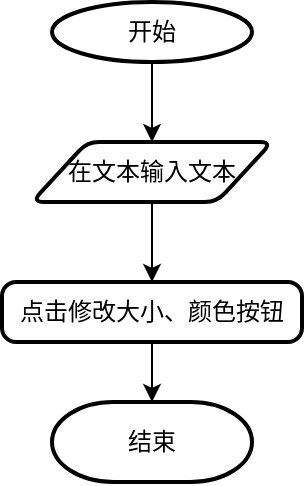 <mxfile version="14.7.8" type="github">
  <diagram id="zzrLMAmYtUtrns3FR8nV" name="Page-1">
    <mxGraphModel dx="782" dy="478" grid="1" gridSize="10" guides="1" tooltips="1" connect="1" arrows="1" fold="1" page="1" pageScale="1" pageWidth="827" pageHeight="1169" math="0" shadow="0">
      <root>
        <mxCell id="0" />
        <mxCell id="1" parent="0" />
        <mxCell id="amHmH1xpzGO6bBXeDdXp-7" style="edgeStyle=orthogonalEdgeStyle;rounded=0;orthogonalLoop=1;jettySize=auto;html=1;entryX=0.5;entryY=0;entryDx=0;entryDy=0;" edge="1" parent="1" source="amHmH1xpzGO6bBXeDdXp-1" target="amHmH1xpzGO6bBXeDdXp-3">
          <mxGeometry relative="1" as="geometry" />
        </mxCell>
        <mxCell id="amHmH1xpzGO6bBXeDdXp-1" value="开始" style="strokeWidth=2;html=1;shape=mxgraph.flowchart.start_1;whiteSpace=wrap;" vertex="1" parent="1">
          <mxGeometry x="270" y="10" width="100" height="30" as="geometry" />
        </mxCell>
        <mxCell id="amHmH1xpzGO6bBXeDdXp-9" style="edgeStyle=orthogonalEdgeStyle;rounded=0;orthogonalLoop=1;jettySize=auto;html=1;entryX=0.5;entryY=0;entryDx=0;entryDy=0;entryPerimeter=0;" edge="1" parent="1" source="amHmH1xpzGO6bBXeDdXp-2" target="amHmH1xpzGO6bBXeDdXp-4">
          <mxGeometry relative="1" as="geometry" />
        </mxCell>
        <mxCell id="amHmH1xpzGO6bBXeDdXp-2" value="点击修改大小、颜色按钮" style="rounded=1;whiteSpace=wrap;html=1;absoluteArcSize=1;arcSize=14;strokeWidth=2;" vertex="1" parent="1">
          <mxGeometry x="245" y="150" width="150" height="30" as="geometry" />
        </mxCell>
        <mxCell id="amHmH1xpzGO6bBXeDdXp-8" style="edgeStyle=orthogonalEdgeStyle;rounded=0;orthogonalLoop=1;jettySize=auto;html=1;entryX=0.5;entryY=0;entryDx=0;entryDy=0;" edge="1" parent="1" source="amHmH1xpzGO6bBXeDdXp-3" target="amHmH1xpzGO6bBXeDdXp-2">
          <mxGeometry relative="1" as="geometry" />
        </mxCell>
        <mxCell id="amHmH1xpzGO6bBXeDdXp-3" value="在文本输入文本" style="shape=parallelogram;html=1;strokeWidth=2;perimeter=parallelogramPerimeter;whiteSpace=wrap;rounded=1;arcSize=12;size=0.23;" vertex="1" parent="1">
          <mxGeometry x="260" y="80" width="120" height="30" as="geometry" />
        </mxCell>
        <mxCell id="amHmH1xpzGO6bBXeDdXp-4" value="结束" style="strokeWidth=2;html=1;shape=mxgraph.flowchart.terminator;whiteSpace=wrap;" vertex="1" parent="1">
          <mxGeometry x="270" y="210" width="100" height="40" as="geometry" />
        </mxCell>
      </root>
    </mxGraphModel>
  </diagram>
</mxfile>
